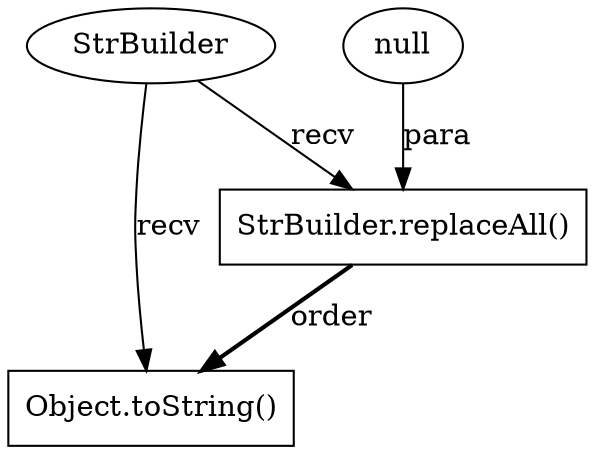 digraph "AUG" {

  1 [ label="StrBuilder.replaceAll()" shape="box" ];
  2 [ label="null" shape="ellipse" ];
  3 [ label="StrBuilder" shape="ellipse" ];
  4 [ label="Object.toString()" shape="box" ];
  3 -> 1 [ label="recv" style="solid" ];
  2 -> 1 [ label="para" style="solid" ];
  3 -> 4 [ label="recv" style="solid" ];
  1 -> 4 [ label="order" style="bold" ];
}
